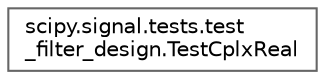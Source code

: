 digraph "Graphical Class Hierarchy"
{
 // LATEX_PDF_SIZE
  bgcolor="transparent";
  edge [fontname=Helvetica,fontsize=10,labelfontname=Helvetica,labelfontsize=10];
  node [fontname=Helvetica,fontsize=10,shape=box,height=0.2,width=0.4];
  rankdir="LR";
  Node0 [id="Node000000",label="scipy.signal.tests.test\l_filter_design.TestCplxReal",height=0.2,width=0.4,color="grey40", fillcolor="white", style="filled",URL="$da/de9/classscipy_1_1signal_1_1tests_1_1test__filter__design_1_1TestCplxReal.html",tooltip=" "];
}
